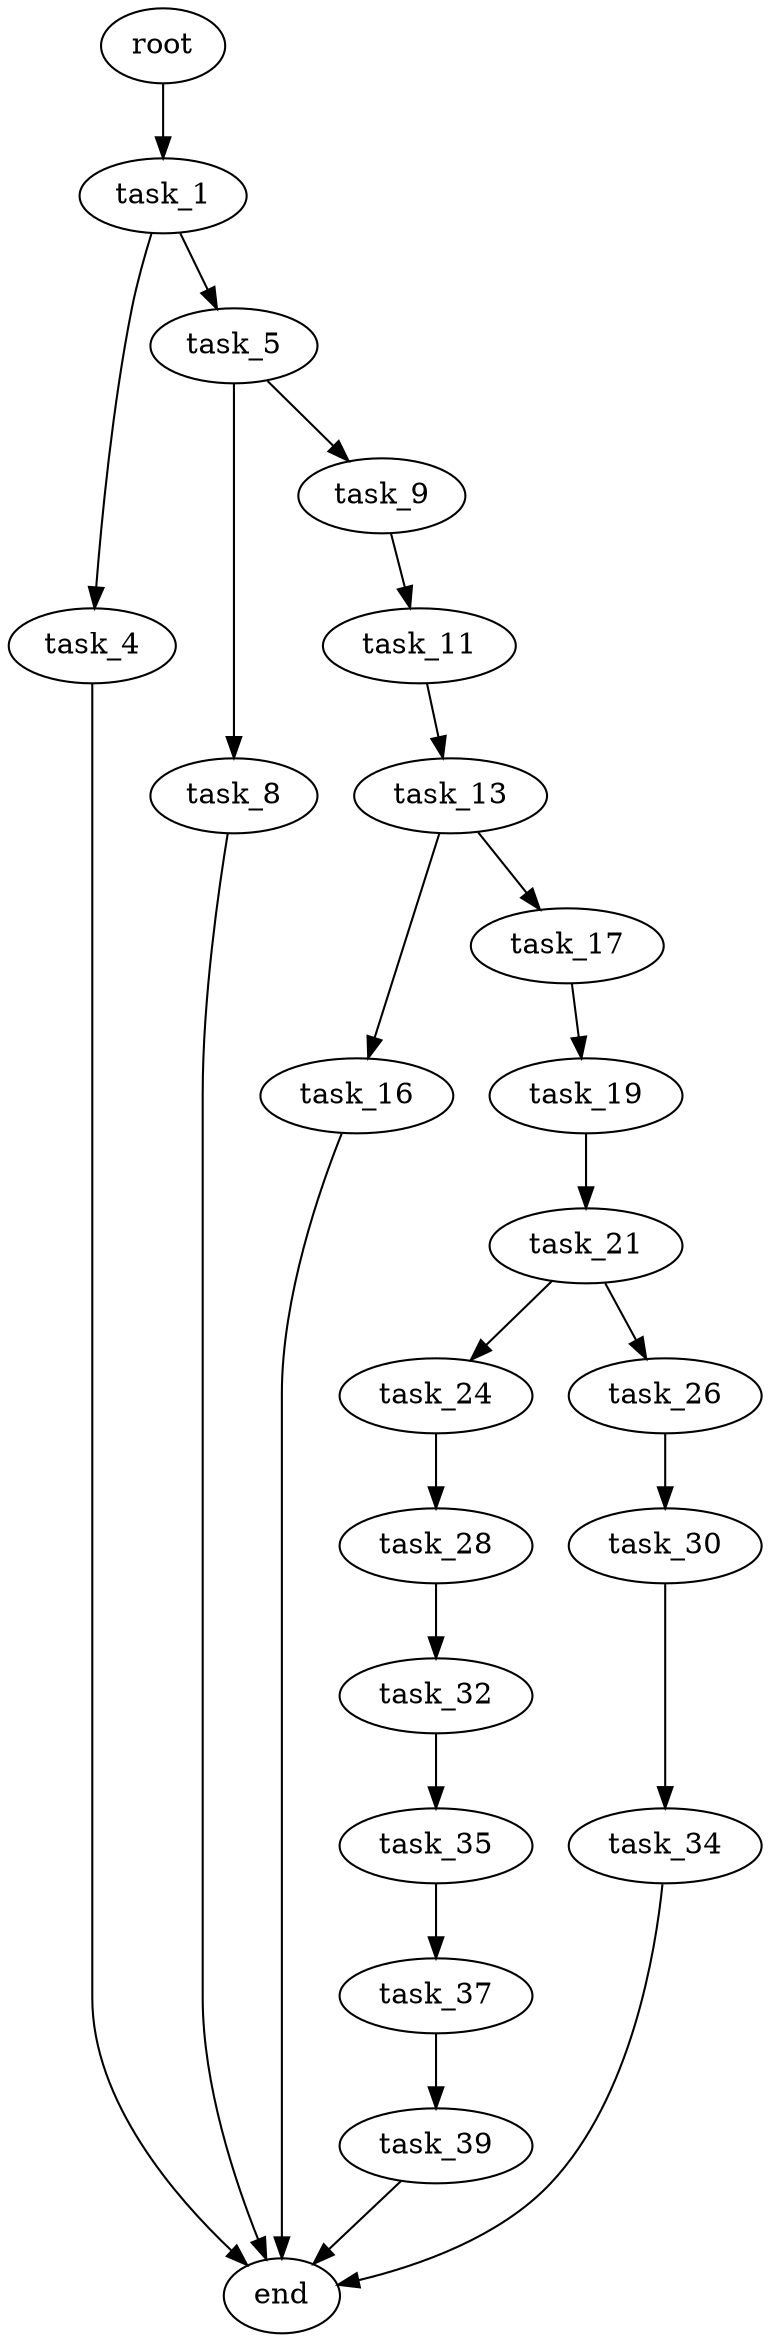 digraph G {
  root [size="0.000000"];
  task_1 [size="231928233984.000000"];
  task_4 [size="28991029248.000000"];
  task_5 [size="18067590687.000000"];
  task_8 [size="134217728000.000000"];
  task_9 [size="231928233984.000000"];
  task_11 [size="782757789696.000000"];
  task_13 [size="207037348793.000000"];
  task_16 [size="16488314406.000000"];
  task_17 [size="41031949501.000000"];
  task_19 [size="13139453837.000000"];
  task_21 [size="12379361521.000000"];
  task_24 [size="549755813888.000000"];
  task_26 [size="64089458154.000000"];
  task_28 [size="11623442345.000000"];
  task_30 [size="394564091871.000000"];
  task_32 [size="16048609494.000000"];
  task_34 [size="134217728000.000000"];
  task_35 [size="17981948884.000000"];
  task_37 [size="3971686790.000000"];
  task_39 [size="68719476736.000000"];
  end [size="0.000000"];

  root -> task_1 [size="1.000000"];
  task_1 -> task_4 [size="301989888.000000"];
  task_1 -> task_5 [size="301989888.000000"];
  task_4 -> end [size="1.000000"];
  task_5 -> task_8 [size="536870912.000000"];
  task_5 -> task_9 [size="536870912.000000"];
  task_8 -> end [size="1.000000"];
  task_9 -> task_11 [size="301989888.000000"];
  task_11 -> task_13 [size="679477248.000000"];
  task_13 -> task_16 [size="411041792.000000"];
  task_13 -> task_17 [size="411041792.000000"];
  task_16 -> end [size="1.000000"];
  task_17 -> task_19 [size="838860800.000000"];
  task_19 -> task_21 [size="33554432.000000"];
  task_21 -> task_24 [size="536870912.000000"];
  task_21 -> task_26 [size="536870912.000000"];
  task_24 -> task_28 [size="536870912.000000"];
  task_26 -> task_30 [size="301989888.000000"];
  task_28 -> task_32 [size="301989888.000000"];
  task_30 -> task_34 [size="301989888.000000"];
  task_32 -> task_35 [size="411041792.000000"];
  task_34 -> end [size="1.000000"];
  task_35 -> task_37 [size="33554432.000000"];
  task_37 -> task_39 [size="75497472.000000"];
  task_39 -> end [size="1.000000"];
}
